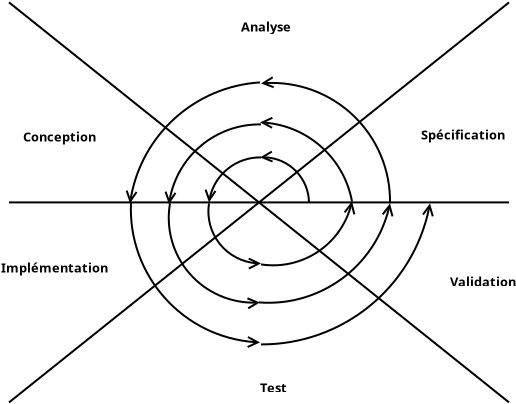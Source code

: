 <?xml version="1.0" encoding="UTF-8"?>
<dia:diagram xmlns:dia="http://www.lysator.liu.se/~alla/dia/">
  <dia:layer name="Arrière-plan" visible="true" active="true">
    <dia:object type="Standard - Line" version="0" id="O0">
      <dia:attribute name="obj_pos">
        <dia:point val="20,20"/>
      </dia:attribute>
      <dia:attribute name="obj_bb">
        <dia:rectangle val="19.95,19.95;45.05,20.05"/>
      </dia:attribute>
      <dia:attribute name="conn_endpoints">
        <dia:point val="20,20"/>
        <dia:point val="45,20"/>
      </dia:attribute>
      <dia:attribute name="numcp">
        <dia:int val="1"/>
      </dia:attribute>
    </dia:object>
    <dia:object type="Standard - Line" version="0" id="O1">
      <dia:attribute name="obj_pos">
        <dia:point val="20,10"/>
      </dia:attribute>
      <dia:attribute name="obj_bb">
        <dia:rectangle val="19.93,9.93;45.07,30.07"/>
      </dia:attribute>
      <dia:attribute name="conn_endpoints">
        <dia:point val="20,10"/>
        <dia:point val="45,30"/>
      </dia:attribute>
      <dia:attribute name="numcp">
        <dia:int val="1"/>
      </dia:attribute>
    </dia:object>
    <dia:object type="Standard - Line" version="0" id="O2">
      <dia:attribute name="obj_pos">
        <dia:point val="20,30"/>
      </dia:attribute>
      <dia:attribute name="obj_bb">
        <dia:rectangle val="19.93,9.93;45.07,30.07"/>
      </dia:attribute>
      <dia:attribute name="conn_endpoints">
        <dia:point val="20,30"/>
        <dia:point val="45,10"/>
      </dia:attribute>
      <dia:attribute name="numcp">
        <dia:int val="1"/>
      </dia:attribute>
    </dia:object>
    <dia:object type="Standard - Arc" version="0" id="O3">
      <dia:attribute name="obj_pos">
        <dia:point val="35,20"/>
      </dia:attribute>
      <dia:attribute name="obj_bb">
        <dia:rectangle val="32.479,17.374;35.071,20.071"/>
      </dia:attribute>
      <dia:attribute name="conn_endpoints">
        <dia:point val="35,20"/>
        <dia:point val="32.55,17.75"/>
      </dia:attribute>
      <dia:attribute name="curve_distance">
        <dia:real val="0.715"/>
      </dia:attribute>
      <dia:attribute name="end_arrow">
        <dia:enum val="1"/>
      </dia:attribute>
      <dia:attribute name="end_arrow_length">
        <dia:real val="0.5"/>
      </dia:attribute>
      <dia:attribute name="end_arrow_width">
        <dia:real val="0.5"/>
      </dia:attribute>
    </dia:object>
    <dia:object type="Standard - Arc" version="0" id="O4">
      <dia:attribute name="obj_pos">
        <dia:point val="32.6,17.75"/>
      </dia:attribute>
      <dia:attribute name="obj_bb">
        <dia:rectangle val="29.755,17.68;32.67,20.07"/>
      </dia:attribute>
      <dia:attribute name="conn_endpoints">
        <dia:point val="32.6,17.75"/>
        <dia:point val="30,20"/>
      </dia:attribute>
      <dia:attribute name="curve_distance">
        <dia:real val="0.658"/>
      </dia:attribute>
      <dia:attribute name="end_arrow">
        <dia:enum val="1"/>
      </dia:attribute>
      <dia:attribute name="end_arrow_length">
        <dia:real val="0.5"/>
      </dia:attribute>
      <dia:attribute name="end_arrow_width">
        <dia:real val="0.5"/>
      </dia:attribute>
    </dia:object>
    <dia:object type="Standard - Arc" version="0" id="O5">
      <dia:attribute name="obj_pos">
        <dia:point val="30,20.05"/>
      </dia:attribute>
      <dia:attribute name="obj_bb">
        <dia:rectangle val="29.919,19.98;32.67,23.389"/>
      </dia:attribute>
      <dia:attribute name="conn_endpoints">
        <dia:point val="30,20.05"/>
        <dia:point val="32.6,23.05"/>
      </dia:attribute>
      <dia:attribute name="curve_distance">
        <dia:real val="0.922"/>
      </dia:attribute>
      <dia:attribute name="end_arrow">
        <dia:enum val="1"/>
      </dia:attribute>
      <dia:attribute name="end_arrow_length">
        <dia:real val="0.5"/>
      </dia:attribute>
      <dia:attribute name="end_arrow_width">
        <dia:real val="0.5"/>
      </dia:attribute>
    </dia:object>
    <dia:object type="Standard - Arc" version="0" id="O6">
      <dia:attribute name="obj_pos">
        <dia:point val="32.6,23.1"/>
      </dia:attribute>
      <dia:attribute name="obj_bb">
        <dia:rectangle val="32.53,19.88;37.337,23.196"/>
      </dia:attribute>
      <dia:attribute name="conn_endpoints">
        <dia:point val="32.6,23.1"/>
        <dia:point val="37.15,19.95"/>
      </dia:attribute>
      <dia:attribute name="curve_distance">
        <dia:real val="1.1"/>
      </dia:attribute>
      <dia:attribute name="end_arrow">
        <dia:enum val="1"/>
      </dia:attribute>
      <dia:attribute name="end_arrow_length">
        <dia:real val="0.5"/>
      </dia:attribute>
      <dia:attribute name="end_arrow_width">
        <dia:real val="0.5"/>
      </dia:attribute>
    </dia:object>
    <dia:object type="Standard - Arc" version="0" id="O7">
      <dia:attribute name="obj_pos">
        <dia:point val="37.15,19.95"/>
      </dia:attribute>
      <dia:attribute name="obj_bb">
        <dia:rectangle val="32.48,15.689;37.221,20.02"/>
      </dia:attribute>
      <dia:attribute name="conn_endpoints">
        <dia:point val="37.15,19.95"/>
        <dia:point val="32.55,16"/>
      </dia:attribute>
      <dia:attribute name="curve_distance">
        <dia:real val="1.071"/>
      </dia:attribute>
      <dia:attribute name="end_arrow">
        <dia:enum val="1"/>
      </dia:attribute>
      <dia:attribute name="end_arrow_length">
        <dia:real val="0.5"/>
      </dia:attribute>
      <dia:attribute name="end_arrow_width">
        <dia:real val="0.5"/>
      </dia:attribute>
    </dia:object>
    <dia:object type="Standard - Arc" version="0" id="O8">
      <dia:attribute name="obj_pos">
        <dia:point val="32.6,16.1"/>
      </dia:attribute>
      <dia:attribute name="obj_bb">
        <dia:rectangle val="27.754,16.029;32.67,20.171"/>
      </dia:attribute>
      <dia:attribute name="conn_endpoints">
        <dia:point val="32.6,16.1"/>
        <dia:point val="28,20.1"/>
      </dia:attribute>
      <dia:attribute name="curve_distance">
        <dia:real val="1.166"/>
      </dia:attribute>
      <dia:attribute name="end_arrow">
        <dia:enum val="1"/>
      </dia:attribute>
      <dia:attribute name="end_arrow_length">
        <dia:real val="0.5"/>
      </dia:attribute>
      <dia:attribute name="end_arrow_width">
        <dia:real val="0.5"/>
      </dia:attribute>
    </dia:object>
    <dia:object type="Standard - Arc" version="0" id="O9">
      <dia:attribute name="obj_pos">
        <dia:point val="28.05,20.05"/>
      </dia:attribute>
      <dia:attribute name="obj_bb">
        <dia:rectangle val="27.938,19.979;32.621,25.38"/>
      </dia:attribute>
      <dia:attribute name="conn_endpoints">
        <dia:point val="28.05,20.05"/>
        <dia:point val="32.55,25"/>
      </dia:attribute>
      <dia:attribute name="curve_distance">
        <dia:real val="1.635"/>
      </dia:attribute>
      <dia:attribute name="end_arrow">
        <dia:enum val="1"/>
      </dia:attribute>
      <dia:attribute name="end_arrow_length">
        <dia:real val="0.5"/>
      </dia:attribute>
      <dia:attribute name="end_arrow_width">
        <dia:real val="0.5"/>
      </dia:attribute>
    </dia:object>
    <dia:object type="Standard - Arc" version="0" id="O10">
      <dia:attribute name="obj_pos">
        <dia:point val="32.5,25"/>
      </dia:attribute>
      <dia:attribute name="obj_bb">
        <dia:rectangle val="32.43,19.98;39.243,25.07"/>
      </dia:attribute>
      <dia:attribute name="conn_endpoints">
        <dia:point val="32.5,25"/>
        <dia:point val="39.05,20.05"/>
      </dia:attribute>
      <dia:attribute name="curve_distance">
        <dia:real val="1.554"/>
      </dia:attribute>
      <dia:attribute name="end_arrow">
        <dia:enum val="1"/>
      </dia:attribute>
      <dia:attribute name="end_arrow_length">
        <dia:real val="0.5"/>
      </dia:attribute>
      <dia:attribute name="end_arrow_width">
        <dia:real val="0.5"/>
      </dia:attribute>
    </dia:object>
    <dia:object type="Standard - Arc" version="0" id="O11">
      <dia:attribute name="obj_pos">
        <dia:point val="39.05,20.05"/>
      </dia:attribute>
      <dia:attribute name="obj_bb">
        <dia:rectangle val="32.529,13.66;39.121,20.121"/>
      </dia:attribute>
      <dia:attribute name="conn_endpoints">
        <dia:point val="39.05,20.05"/>
        <dia:point val="32.6,14.05"/>
      </dia:attribute>
      <dia:attribute name="curve_distance">
        <dia:real val="1.969"/>
      </dia:attribute>
      <dia:attribute name="end_arrow">
        <dia:enum val="1"/>
      </dia:attribute>
      <dia:attribute name="end_arrow_length">
        <dia:real val="0.5"/>
      </dia:attribute>
      <dia:attribute name="end_arrow_width">
        <dia:real val="0.5"/>
      </dia:attribute>
    </dia:object>
    <dia:object type="Standard - Arc" version="0" id="O12">
      <dia:attribute name="obj_pos">
        <dia:point val="32.55,14"/>
      </dia:attribute>
      <dia:attribute name="obj_bb">
        <dia:rectangle val="25.81,13.929;32.621,20.121"/>
      </dia:attribute>
      <dia:attribute name="conn_endpoints">
        <dia:point val="32.55,14"/>
        <dia:point val="26.05,20.05"/>
      </dia:attribute>
      <dia:attribute name="curve_distance">
        <dia:real val="1.589"/>
      </dia:attribute>
      <dia:attribute name="end_arrow">
        <dia:enum val="1"/>
      </dia:attribute>
      <dia:attribute name="end_arrow_length">
        <dia:real val="0.5"/>
      </dia:attribute>
      <dia:attribute name="end_arrow_width">
        <dia:real val="0.5"/>
      </dia:attribute>
    </dia:object>
    <dia:object type="Standard - Arc" version="0" id="O13">
      <dia:attribute name="obj_pos">
        <dia:point val="26.1,20"/>
      </dia:attribute>
      <dia:attribute name="obj_bb">
        <dia:rectangle val="26.029,19.929;32.621,27.309"/>
      </dia:attribute>
      <dia:attribute name="conn_endpoints">
        <dia:point val="26.1,20"/>
        <dia:point val="32.55,27"/>
      </dia:attribute>
      <dia:attribute name="curve_distance">
        <dia:real val="1.994"/>
      </dia:attribute>
      <dia:attribute name="end_arrow">
        <dia:enum val="1"/>
      </dia:attribute>
      <dia:attribute name="end_arrow_length">
        <dia:real val="0.5"/>
      </dia:attribute>
      <dia:attribute name="end_arrow_width">
        <dia:real val="0.5"/>
      </dia:attribute>
    </dia:object>
    <dia:object type="Standard - Arc" version="0" id="O14">
      <dia:attribute name="obj_pos">
        <dia:point val="32.6,27.1"/>
      </dia:attribute>
      <dia:attribute name="obj_bb">
        <dia:rectangle val="32.53,19.98;41.26,27.17"/>
      </dia:attribute>
      <dia:attribute name="conn_endpoints">
        <dia:point val="32.6,27.1"/>
        <dia:point val="41.05,20.05"/>
      </dia:attribute>
      <dia:attribute name="curve_distance">
        <dia:real val="2.007"/>
      </dia:attribute>
      <dia:attribute name="end_arrow">
        <dia:enum val="1"/>
      </dia:attribute>
      <dia:attribute name="end_arrow_length">
        <dia:real val="0.5"/>
      </dia:attribute>
      <dia:attribute name="end_arrow_width">
        <dia:real val="0.5"/>
      </dia:attribute>
    </dia:object>
    <dia:object type="Standard - Text" version="1" id="O15">
      <dia:attribute name="obj_pos">
        <dia:point val="40.6,16.85"/>
      </dia:attribute>
      <dia:attribute name="obj_bb">
        <dia:rectangle val="40.6,16.255;45.26,17.003"/>
      </dia:attribute>
      <dia:attribute name="text">
        <dia:composite type="text">
          <dia:attribute name="string">
            <dia:string>#Spécification#</dia:string>
          </dia:attribute>
          <dia:attribute name="font">
            <dia:font family="sans" style="80" name="Helvetica-Bold"/>
          </dia:attribute>
          <dia:attribute name="height">
            <dia:real val="0.8"/>
          </dia:attribute>
          <dia:attribute name="pos">
            <dia:point val="40.6,16.85"/>
          </dia:attribute>
          <dia:attribute name="color">
            <dia:color val="#000000"/>
          </dia:attribute>
          <dia:attribute name="alignment">
            <dia:enum val="0"/>
          </dia:attribute>
        </dia:composite>
      </dia:attribute>
      <dia:attribute name="valign">
        <dia:enum val="3"/>
      </dia:attribute>
    </dia:object>
    <dia:object type="Standard - Text" version="1" id="O16">
      <dia:attribute name="obj_pos">
        <dia:point val="31.6,11.45"/>
      </dia:attribute>
      <dia:attribute name="obj_bb">
        <dia:rectangle val="31.6,10.855;34.435,11.602"/>
      </dia:attribute>
      <dia:attribute name="text">
        <dia:composite type="text">
          <dia:attribute name="string">
            <dia:string>#Analyse#</dia:string>
          </dia:attribute>
          <dia:attribute name="font">
            <dia:font family="sans" style="80" name="Helvetica-Bold"/>
          </dia:attribute>
          <dia:attribute name="height">
            <dia:real val="0.8"/>
          </dia:attribute>
          <dia:attribute name="pos">
            <dia:point val="31.6,11.45"/>
          </dia:attribute>
          <dia:attribute name="color">
            <dia:color val="#000000"/>
          </dia:attribute>
          <dia:attribute name="alignment">
            <dia:enum val="0"/>
          </dia:attribute>
        </dia:composite>
      </dia:attribute>
      <dia:attribute name="valign">
        <dia:enum val="3"/>
      </dia:attribute>
    </dia:object>
    <dia:object type="Standard - Text" version="1" id="O17">
      <dia:attribute name="obj_pos">
        <dia:point val="20.7,16.95"/>
      </dia:attribute>
      <dia:attribute name="obj_bb">
        <dia:rectangle val="20.7,16.355;24.758,17.102"/>
      </dia:attribute>
      <dia:attribute name="text">
        <dia:composite type="text">
          <dia:attribute name="string">
            <dia:string>#Conception#</dia:string>
          </dia:attribute>
          <dia:attribute name="font">
            <dia:font family="sans" style="80" name="Helvetica-Bold"/>
          </dia:attribute>
          <dia:attribute name="height">
            <dia:real val="0.8"/>
          </dia:attribute>
          <dia:attribute name="pos">
            <dia:point val="20.7,16.95"/>
          </dia:attribute>
          <dia:attribute name="color">
            <dia:color val="#000000"/>
          </dia:attribute>
          <dia:attribute name="alignment">
            <dia:enum val="0"/>
          </dia:attribute>
        </dia:composite>
      </dia:attribute>
      <dia:attribute name="valign">
        <dia:enum val="3"/>
      </dia:attribute>
    </dia:object>
    <dia:object type="Standard - Text" version="1" id="O18">
      <dia:attribute name="obj_pos">
        <dia:point val="19.6,23.5"/>
      </dia:attribute>
      <dia:attribute name="obj_bb">
        <dia:rectangle val="19.6,22.905;25.332,23.652"/>
      </dia:attribute>
      <dia:attribute name="text">
        <dia:composite type="text">
          <dia:attribute name="string">
            <dia:string>#Implémentation#</dia:string>
          </dia:attribute>
          <dia:attribute name="font">
            <dia:font family="sans" style="80" name="Helvetica-Bold"/>
          </dia:attribute>
          <dia:attribute name="height">
            <dia:real val="0.8"/>
          </dia:attribute>
          <dia:attribute name="pos">
            <dia:point val="19.6,23.5"/>
          </dia:attribute>
          <dia:attribute name="color">
            <dia:color val="#000000"/>
          </dia:attribute>
          <dia:attribute name="alignment">
            <dia:enum val="0"/>
          </dia:attribute>
        </dia:composite>
      </dia:attribute>
      <dia:attribute name="valign">
        <dia:enum val="3"/>
      </dia:attribute>
    </dia:object>
    <dia:object type="Standard - Text" version="1" id="O19">
      <dia:attribute name="obj_pos">
        <dia:point val="32.55,29.5"/>
      </dia:attribute>
      <dia:attribute name="obj_bb">
        <dia:rectangle val="32.55,28.905;34.023,29.652"/>
      </dia:attribute>
      <dia:attribute name="text">
        <dia:composite type="text">
          <dia:attribute name="string">
            <dia:string>#Test#</dia:string>
          </dia:attribute>
          <dia:attribute name="font">
            <dia:font family="sans" style="80" name="Helvetica-Bold"/>
          </dia:attribute>
          <dia:attribute name="height">
            <dia:real val="0.8"/>
          </dia:attribute>
          <dia:attribute name="pos">
            <dia:point val="32.55,29.5"/>
          </dia:attribute>
          <dia:attribute name="color">
            <dia:color val="#000000"/>
          </dia:attribute>
          <dia:attribute name="alignment">
            <dia:enum val="0"/>
          </dia:attribute>
        </dia:composite>
      </dia:attribute>
      <dia:attribute name="valign">
        <dia:enum val="3"/>
      </dia:attribute>
    </dia:object>
    <dia:object type="Standard - Text" version="1" id="O20">
      <dia:attribute name="obj_pos">
        <dia:point val="42.05,24.2"/>
      </dia:attribute>
      <dia:attribute name="obj_bb">
        <dia:rectangle val="42.05,23.605;45.693,24.352"/>
      </dia:attribute>
      <dia:attribute name="text">
        <dia:composite type="text">
          <dia:attribute name="string">
            <dia:string>#Validation#</dia:string>
          </dia:attribute>
          <dia:attribute name="font">
            <dia:font family="sans" style="80" name="Helvetica-Bold"/>
          </dia:attribute>
          <dia:attribute name="height">
            <dia:real val="0.8"/>
          </dia:attribute>
          <dia:attribute name="pos">
            <dia:point val="42.05,24.2"/>
          </dia:attribute>
          <dia:attribute name="color">
            <dia:color val="#000000"/>
          </dia:attribute>
          <dia:attribute name="alignment">
            <dia:enum val="0"/>
          </dia:attribute>
        </dia:composite>
      </dia:attribute>
      <dia:attribute name="valign">
        <dia:enum val="3"/>
      </dia:attribute>
    </dia:object>
  </dia:layer>
</dia:diagram>
